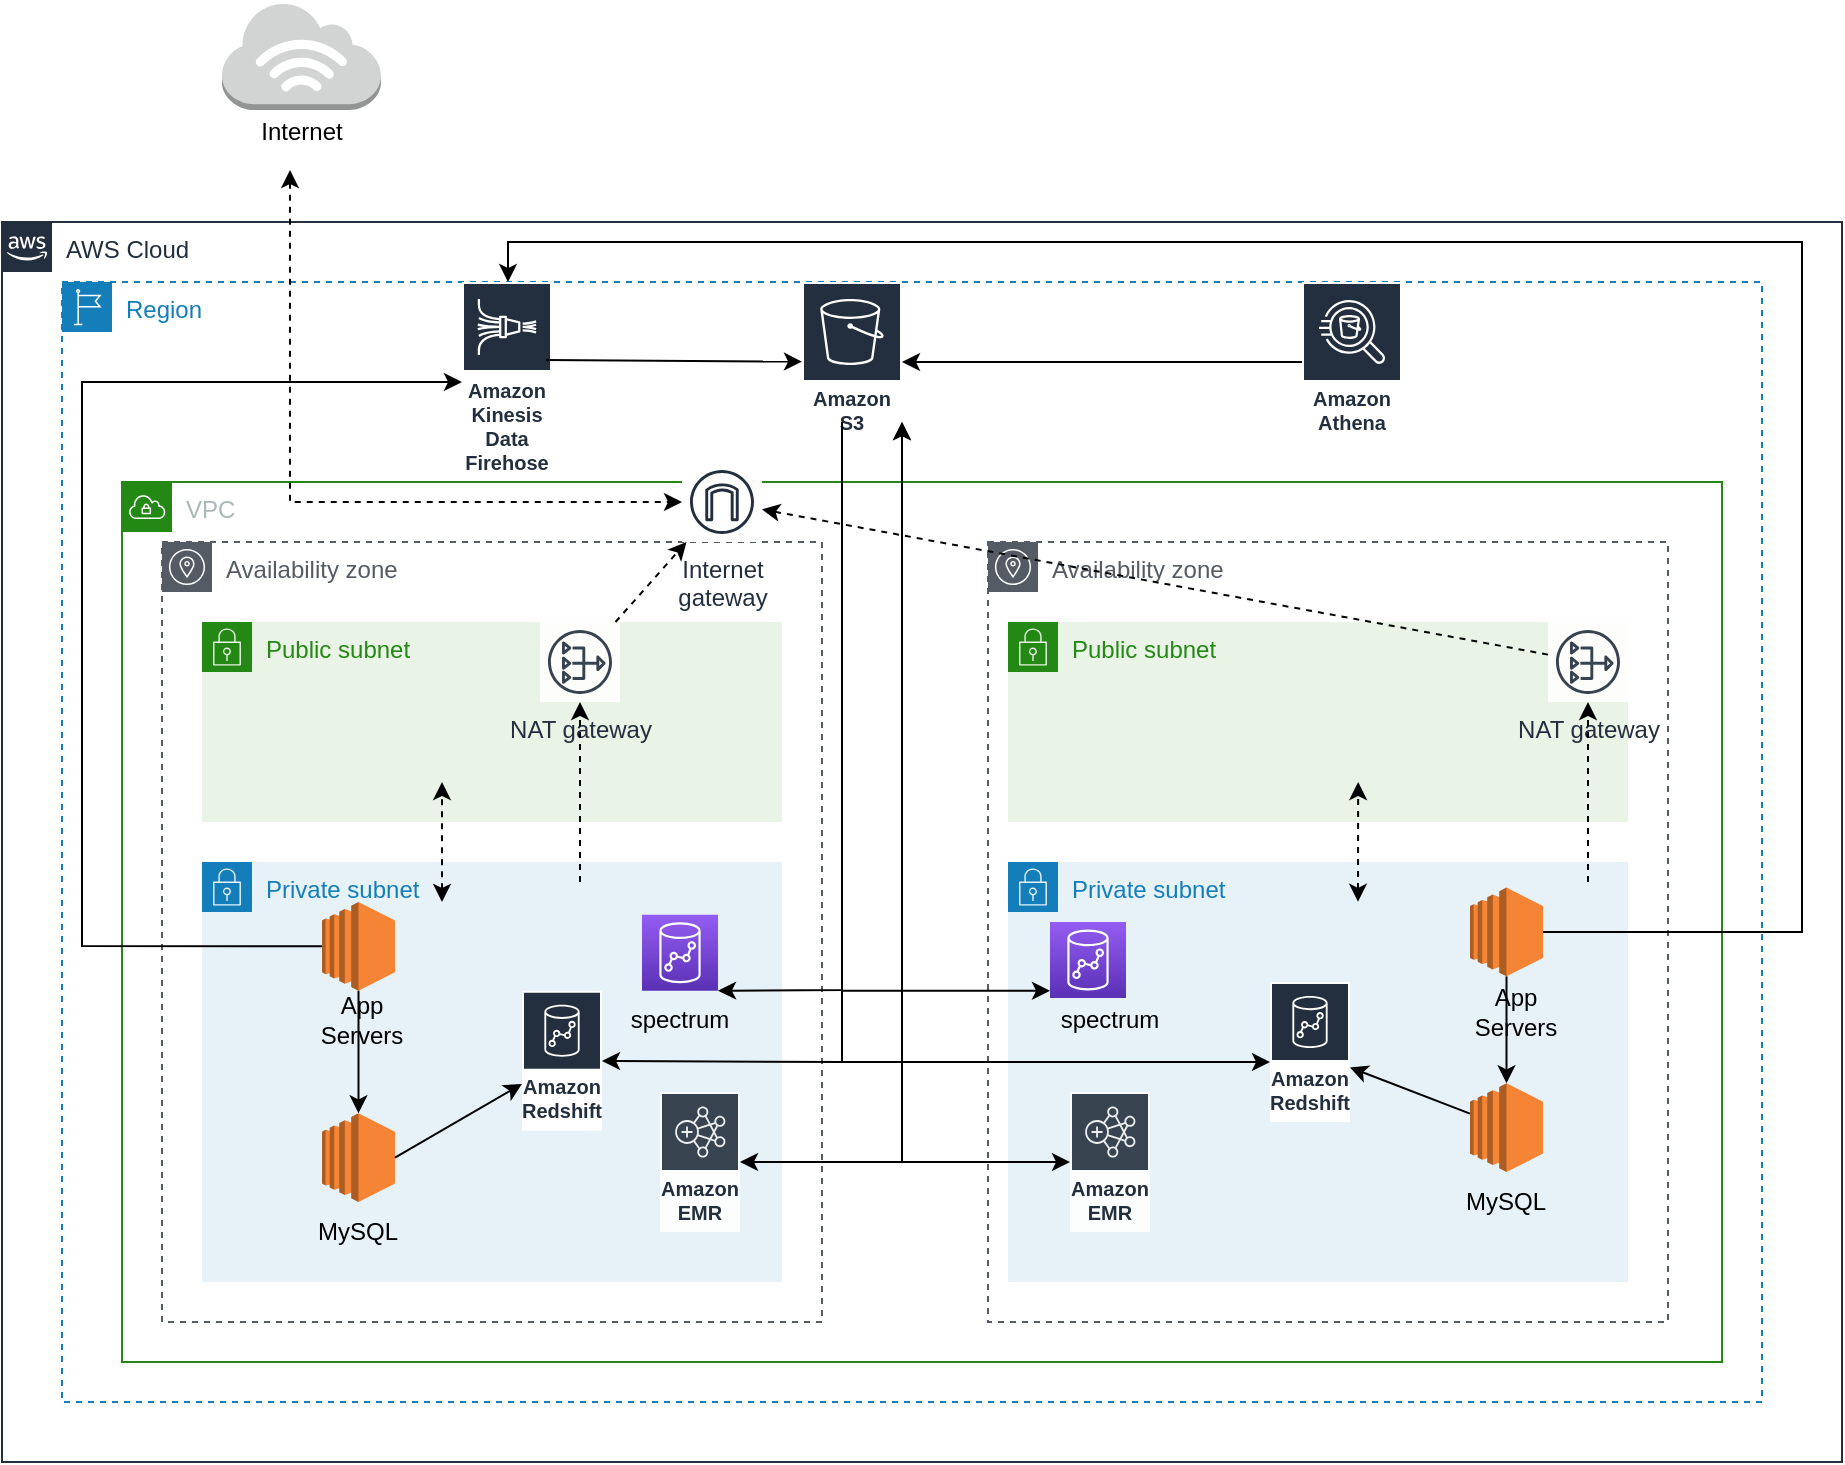 <mxfile version="16.6.4" type="github">
  <diagram id="yhKweA5VbCMmsTNcMobQ" name="Page-1">
    <mxGraphModel dx="1422" dy="1907" grid="1" gridSize="10" guides="1" tooltips="1" connect="1" arrows="1" fold="1" page="1" pageScale="1" pageWidth="850" pageHeight="1100" math="0" shadow="0">
      <root>
        <mxCell id="0" />
        <mxCell id="1" parent="0" />
        <mxCell id="7ADdNedlcQ4gWojdDxL4-1" value="AWS Cloud" style="points=[[0,0],[0.25,0],[0.5,0],[0.75,0],[1,0],[1,0.25],[1,0.5],[1,0.75],[1,1],[0.75,1],[0.5,1],[0.25,1],[0,1],[0,0.75],[0,0.5],[0,0.25]];outlineConnect=0;gradientColor=none;html=1;whiteSpace=wrap;fontSize=12;fontStyle=0;container=1;pointerEvents=0;collapsible=0;recursiveResize=0;shape=mxgraph.aws4.group;grIcon=mxgraph.aws4.group_aws_cloud_alt;strokeColor=#232F3E;fillColor=none;verticalAlign=top;align=left;spacingLeft=30;fontColor=#232F3E;dashed=0;" parent="1" vertex="1">
          <mxGeometry x="10" y="80" width="920" height="620" as="geometry" />
        </mxCell>
        <mxCell id="7ADdNedlcQ4gWojdDxL4-2" value="Region" style="points=[[0,0],[0.25,0],[0.5,0],[0.75,0],[1,0],[1,0.25],[1,0.5],[1,0.75],[1,1],[0.75,1],[0.5,1],[0.25,1],[0,1],[0,0.75],[0,0.5],[0,0.25]];outlineConnect=0;gradientColor=none;html=1;whiteSpace=wrap;fontSize=12;fontStyle=0;container=1;pointerEvents=0;collapsible=0;recursiveResize=0;shape=mxgraph.aws4.group;grIcon=mxgraph.aws4.group_region;strokeColor=#147EBA;fillColor=none;verticalAlign=top;align=left;spacingLeft=30;fontColor=#147EBA;dashed=1;" parent="1" vertex="1">
          <mxGeometry x="40" y="110" width="850" height="560" as="geometry" />
        </mxCell>
        <mxCell id="7ADdNedlcQ4gWojdDxL4-28" value="Amazon Kinesis Data Firehose" style="sketch=0;outlineConnect=0;fontColor=#232F3E;gradientColor=none;strokeColor=#ffffff;fillColor=#232F3E;dashed=0;verticalLabelPosition=middle;verticalAlign=bottom;align=center;html=1;whiteSpace=wrap;fontSize=10;fontStyle=1;spacing=3;shape=mxgraph.aws4.productIcon;prIcon=mxgraph.aws4.kinesis_data_firehose;" parent="7ADdNedlcQ4gWojdDxL4-2" vertex="1">
          <mxGeometry x="200" width="45" height="100" as="geometry" />
        </mxCell>
        <mxCell id="7ADdNedlcQ4gWojdDxL4-30" value="Amazon S3" style="sketch=0;outlineConnect=0;fontColor=#232F3E;gradientColor=none;strokeColor=#ffffff;fillColor=#232F3E;dashed=0;verticalLabelPosition=middle;verticalAlign=bottom;align=center;html=1;whiteSpace=wrap;fontSize=10;fontStyle=1;spacing=3;shape=mxgraph.aws4.productIcon;prIcon=mxgraph.aws4.s3;" parent="7ADdNedlcQ4gWojdDxL4-2" vertex="1">
          <mxGeometry x="370" width="50" height="80" as="geometry" />
        </mxCell>
        <mxCell id="7ADdNedlcQ4gWojdDxL4-39" value="Amazon Athena" style="sketch=0;outlineConnect=0;fontColor=#232F3E;gradientColor=none;strokeColor=#ffffff;fillColor=#232F3E;dashed=0;verticalLabelPosition=middle;verticalAlign=bottom;align=center;html=1;whiteSpace=wrap;fontSize=10;fontStyle=1;spacing=3;shape=mxgraph.aws4.productIcon;prIcon=mxgraph.aws4.athena;" parent="7ADdNedlcQ4gWojdDxL4-2" vertex="1">
          <mxGeometry x="620" width="50" height="80" as="geometry" />
        </mxCell>
        <mxCell id="7ADdNedlcQ4gWojdDxL4-57" value="" style="endArrow=classic;html=1;rounded=0;" parent="7ADdNedlcQ4gWojdDxL4-2" source="7ADdNedlcQ4gWojdDxL4-39" target="7ADdNedlcQ4gWojdDxL4-30" edge="1">
          <mxGeometry width="50" height="50" relative="1" as="geometry">
            <mxPoint x="360" y="310" as="sourcePoint" />
            <mxPoint x="410" y="260" as="targetPoint" />
          </mxGeometry>
        </mxCell>
        <mxCell id="7ADdNedlcQ4gWojdDxL4-58" value="" style="endArrow=classic;html=1;rounded=0;exitX=0.933;exitY=0.39;exitDx=0;exitDy=0;exitPerimeter=0;" parent="7ADdNedlcQ4gWojdDxL4-2" source="7ADdNedlcQ4gWojdDxL4-28" target="7ADdNedlcQ4gWojdDxL4-30" edge="1">
          <mxGeometry width="50" height="50" relative="1" as="geometry">
            <mxPoint x="290" y="40" as="sourcePoint" />
            <mxPoint x="410" y="260" as="targetPoint" />
          </mxGeometry>
        </mxCell>
        <mxCell id="7ADdNedlcQ4gWojdDxL4-3" value="VPC" style="points=[[0,0],[0.25,0],[0.5,0],[0.75,0],[1,0],[1,0.25],[1,0.5],[1,0.75],[1,1],[0.75,1],[0.5,1],[0.25,1],[0,1],[0,0.75],[0,0.5],[0,0.25]];outlineConnect=0;gradientColor=none;html=1;whiteSpace=wrap;fontSize=12;fontStyle=0;container=1;pointerEvents=0;collapsible=0;recursiveResize=0;shape=mxgraph.aws4.group;grIcon=mxgraph.aws4.group_vpc;strokeColor=#248814;fillColor=none;verticalAlign=top;align=left;spacingLeft=30;fontColor=#AAB7B8;dashed=0;" parent="1" vertex="1">
          <mxGeometry x="70" y="210" width="800" height="440" as="geometry" />
        </mxCell>
        <mxCell id="7ADdNedlcQ4gWojdDxL4-6" value="Availability zone" style="sketch=0;outlineConnect=0;gradientColor=none;html=1;whiteSpace=wrap;fontSize=12;fontStyle=0;shape=mxgraph.aws4.group;grIcon=mxgraph.aws4.group_availability_zone;strokeColor=#545B64;fillColor=none;verticalAlign=top;align=left;spacingLeft=30;fontColor=#545B64;dashed=1;" parent="7ADdNedlcQ4gWojdDxL4-3" vertex="1">
          <mxGeometry x="20" y="30" width="330" height="390" as="geometry" />
        </mxCell>
        <mxCell id="7ADdNedlcQ4gWojdDxL4-7" value="Availability zone" style="sketch=0;outlineConnect=0;gradientColor=none;html=1;whiteSpace=wrap;fontSize=12;fontStyle=0;shape=mxgraph.aws4.group;grIcon=mxgraph.aws4.group_availability_zone;strokeColor=#545B64;fillColor=none;verticalAlign=top;align=left;spacingLeft=30;fontColor=#545B64;dashed=1;" parent="7ADdNedlcQ4gWojdDxL4-3" vertex="1">
          <mxGeometry x="433" y="30" width="340" height="390" as="geometry" />
        </mxCell>
        <mxCell id="7ADdNedlcQ4gWojdDxL4-8" value="Internet&#xa;gateway" style="sketch=0;outlineConnect=0;fontColor=#232F3E;gradientColor=none;strokeColor=#232F3E;fillColor=#ffffff;dashed=0;verticalLabelPosition=bottom;verticalAlign=top;align=center;html=1;fontSize=12;fontStyle=0;aspect=fixed;shape=mxgraph.aws4.resourceIcon;resIcon=mxgraph.aws4.internet_gateway;" parent="7ADdNedlcQ4gWojdDxL4-3" vertex="1">
          <mxGeometry x="280" y="-10" width="40" height="40" as="geometry" />
        </mxCell>
        <mxCell id="7ADdNedlcQ4gWojdDxL4-9" value="Public subnet" style="points=[[0,0],[0.25,0],[0.5,0],[0.75,0],[1,0],[1,0.25],[1,0.5],[1,0.75],[1,1],[0.75,1],[0.5,1],[0.25,1],[0,1],[0,0.75],[0,0.5],[0,0.25]];outlineConnect=0;gradientColor=none;html=1;whiteSpace=wrap;fontSize=12;fontStyle=0;container=1;pointerEvents=0;collapsible=0;recursiveResize=0;shape=mxgraph.aws4.group;grIcon=mxgraph.aws4.group_security_group;grStroke=0;strokeColor=#248814;fillColor=#E9F3E6;verticalAlign=top;align=left;spacingLeft=30;fontColor=#248814;dashed=0;" parent="7ADdNedlcQ4gWojdDxL4-3" vertex="1">
          <mxGeometry x="40" y="70" width="290" height="100" as="geometry" />
        </mxCell>
        <mxCell id="7ADdNedlcQ4gWojdDxL4-36" value="NAT gateway" style="sketch=0;outlineConnect=0;fontColor=#232F3E;gradientColor=none;strokeColor=#232F3E;fillColor=#ffffff;dashed=0;verticalLabelPosition=bottom;verticalAlign=top;align=center;html=1;fontSize=12;fontStyle=0;aspect=fixed;shape=mxgraph.aws4.resourceIcon;resIcon=mxgraph.aws4.nat_gateway;opacity=90;" parent="7ADdNedlcQ4gWojdDxL4-9" vertex="1">
          <mxGeometry x="169" width="40" height="40" as="geometry" />
        </mxCell>
        <mxCell id="7ADdNedlcQ4gWojdDxL4-10" value="Private subnet" style="points=[[0,0],[0.25,0],[0.5,0],[0.75,0],[1,0],[1,0.25],[1,0.5],[1,0.75],[1,1],[0.75,1],[0.5,1],[0.25,1],[0,1],[0,0.75],[0,0.5],[0,0.25]];outlineConnect=0;gradientColor=none;html=1;whiteSpace=wrap;fontSize=12;fontStyle=0;container=1;pointerEvents=0;collapsible=0;recursiveResize=0;shape=mxgraph.aws4.group;grIcon=mxgraph.aws4.group_security_group;grStroke=0;strokeColor=#147EBA;fillColor=#E6F2F8;verticalAlign=top;align=left;spacingLeft=30;fontColor=#147EBA;dashed=0;" parent="7ADdNedlcQ4gWojdDxL4-3" vertex="1">
          <mxGeometry x="40" y="190" width="290" height="210" as="geometry" />
        </mxCell>
        <mxCell id="7ADdNedlcQ4gWojdDxL4-14" value="" style="outlineConnect=0;dashed=0;verticalLabelPosition=bottom;verticalAlign=top;align=center;html=1;shape=mxgraph.aws3.ec2;fillColor=#F58534;gradientColor=none;aspect=fixed;" parent="7ADdNedlcQ4gWojdDxL4-10" vertex="1">
          <mxGeometry x="60" y="125.63" width="36.5" height="44.37" as="geometry" />
        </mxCell>
        <mxCell id="7ADdNedlcQ4gWojdDxL4-13" value="" style="outlineConnect=0;dashed=0;verticalLabelPosition=bottom;verticalAlign=top;align=center;html=1;shape=mxgraph.aws3.ec2;fillColor=#F58534;gradientColor=none;aspect=fixed;" parent="7ADdNedlcQ4gWojdDxL4-10" vertex="1">
          <mxGeometry x="60" y="20" width="36.5" height="44.37" as="geometry" />
        </mxCell>
        <mxCell id="7ADdNedlcQ4gWojdDxL4-26" value="MySQL" style="text;html=1;strokeColor=none;fillColor=none;align=center;verticalAlign=middle;whiteSpace=wrap;rounded=0;opacity=70;" parent="7ADdNedlcQ4gWojdDxL4-10" vertex="1">
          <mxGeometry x="48.25" y="170" width="60" height="30" as="geometry" />
        </mxCell>
        <mxCell id="7ADdNedlcQ4gWojdDxL4-43" value="" style="sketch=0;points=[[0,0,0],[0.25,0,0],[0.5,0,0],[0.75,0,0],[1,0,0],[0,1,0],[0.25,1,0],[0.5,1,0],[0.75,1,0],[1,1,0],[0,0.25,0],[0,0.5,0],[0,0.75,0],[1,0.25,0],[1,0.5,0],[1,0.75,0]];outlineConnect=0;fontColor=#232F3E;gradientColor=#945DF2;gradientDirection=north;fillColor=#5A30B5;strokeColor=#ffffff;dashed=0;verticalLabelPosition=bottom;verticalAlign=top;align=center;html=1;fontSize=12;fontStyle=0;aspect=fixed;shape=mxgraph.aws4.resourceIcon;resIcon=mxgraph.aws4.redshift;" parent="7ADdNedlcQ4gWojdDxL4-10" vertex="1">
          <mxGeometry x="220" y="26.37" width="38" height="38" as="geometry" />
        </mxCell>
        <mxCell id="7ADdNedlcQ4gWojdDxL4-48" value="" style="endArrow=classic;html=1;rounded=0;" parent="7ADdNedlcQ4gWojdDxL4-10" source="7ADdNedlcQ4gWojdDxL4-13" target="7ADdNedlcQ4gWojdDxL4-14" edge="1">
          <mxGeometry width="50" height="50" relative="1" as="geometry">
            <mxPoint x="290" y="20" as="sourcePoint" />
            <mxPoint x="340" y="-30" as="targetPoint" />
          </mxGeometry>
        </mxCell>
        <mxCell id="7ADdNedlcQ4gWojdDxL4-45" value="spectrum" style="text;html=1;strokeColor=none;fillColor=none;align=center;verticalAlign=middle;whiteSpace=wrap;rounded=0;opacity=70;" parent="7ADdNedlcQ4gWojdDxL4-10" vertex="1">
          <mxGeometry x="209" y="64.37" width="60" height="30" as="geometry" />
        </mxCell>
        <mxCell id="7ADdNedlcQ4gWojdDxL4-11" value="Public subnet" style="points=[[0,0],[0.25,0],[0.5,0],[0.75,0],[1,0],[1,0.25],[1,0.5],[1,0.75],[1,1],[0.75,1],[0.5,1],[0.25,1],[0,1],[0,0.75],[0,0.5],[0,0.25]];outlineConnect=0;gradientColor=none;html=1;whiteSpace=wrap;fontSize=12;fontStyle=0;container=1;pointerEvents=0;collapsible=0;recursiveResize=0;shape=mxgraph.aws4.group;grIcon=mxgraph.aws4.group_security_group;grStroke=0;strokeColor=#248814;fillColor=#E9F3E6;verticalAlign=top;align=left;spacingLeft=30;fontColor=#248814;dashed=0;" parent="7ADdNedlcQ4gWojdDxL4-3" vertex="1">
          <mxGeometry x="443" y="70" width="310" height="100" as="geometry" />
        </mxCell>
        <mxCell id="7ADdNedlcQ4gWojdDxL4-37" value="NAT gateway" style="sketch=0;outlineConnect=0;fontColor=#232F3E;gradientColor=none;strokeColor=#232F3E;fillColor=#ffffff;dashed=0;verticalLabelPosition=bottom;verticalAlign=top;align=center;html=1;fontSize=12;fontStyle=0;aspect=fixed;shape=mxgraph.aws4.resourceIcon;resIcon=mxgraph.aws4.nat_gateway;opacity=90;" parent="7ADdNedlcQ4gWojdDxL4-11" vertex="1">
          <mxGeometry x="270" width="40" height="40" as="geometry" />
        </mxCell>
        <mxCell id="7ADdNedlcQ4gWojdDxL4-12" value="Private subnet" style="points=[[0,0],[0.25,0],[0.5,0],[0.75,0],[1,0],[1,0.25],[1,0.5],[1,0.75],[1,1],[0.75,1],[0.5,1],[0.25,1],[0,1],[0,0.75],[0,0.5],[0,0.25]];outlineConnect=0;gradientColor=none;html=1;whiteSpace=wrap;fontSize=12;fontStyle=0;container=1;pointerEvents=0;collapsible=0;recursiveResize=0;shape=mxgraph.aws4.group;grIcon=mxgraph.aws4.group_security_group;grStroke=0;strokeColor=#147EBA;fillColor=#E6F2F8;verticalAlign=top;align=left;spacingLeft=30;fontColor=#147EBA;dashed=0;" parent="7ADdNedlcQ4gWojdDxL4-3" vertex="1">
          <mxGeometry x="443" y="190" width="310" height="210" as="geometry" />
        </mxCell>
        <mxCell id="UInEQlLYZHfzDErxerFb-12" style="orthogonalLoop=1;jettySize=auto;html=1;rounded=0;" edge="1" parent="7ADdNedlcQ4gWojdDxL4-12" source="7ADdNedlcQ4gWojdDxL4-17" target="7ADdNedlcQ4gWojdDxL4-42">
          <mxGeometry relative="1" as="geometry" />
        </mxCell>
        <mxCell id="7ADdNedlcQ4gWojdDxL4-17" value="" style="outlineConnect=0;dashed=0;verticalLabelPosition=bottom;verticalAlign=top;align=center;html=1;shape=mxgraph.aws3.ec2;fillColor=#F58534;gradientColor=none;aspect=fixed;" parent="7ADdNedlcQ4gWojdDxL4-12" vertex="1">
          <mxGeometry x="231" y="110.63" width="36.5" height="44.37" as="geometry" />
        </mxCell>
        <mxCell id="7ADdNedlcQ4gWojdDxL4-23" value="MySQL" style="text;html=1;strokeColor=none;fillColor=none;align=center;verticalAlign=middle;whiteSpace=wrap;rounded=0;opacity=70;" parent="7ADdNedlcQ4gWojdDxL4-12" vertex="1">
          <mxGeometry x="219.25" y="155" width="60" height="30" as="geometry" />
        </mxCell>
        <mxCell id="7ADdNedlcQ4gWojdDxL4-40" value="Amazon EMR" style="sketch=0;outlineConnect=0;fontColor=#232F3E;gradientColor=none;strokeColor=#ffffff;fillColor=#232F3E;dashed=0;verticalLabelPosition=middle;verticalAlign=bottom;align=center;html=1;whiteSpace=wrap;fontSize=10;fontStyle=1;spacing=3;shape=mxgraph.aws4.productIcon;prIcon=mxgraph.aws4.emr;opacity=90;" parent="7ADdNedlcQ4gWojdDxL4-12" vertex="1">
          <mxGeometry x="31" y="115" width="40" height="70" as="geometry" />
        </mxCell>
        <mxCell id="7ADdNedlcQ4gWojdDxL4-42" value="Amazon Redshift" style="sketch=0;outlineConnect=0;fontColor=#232F3E;gradientColor=none;strokeColor=#ffffff;fillColor=#232F3E;dashed=0;verticalLabelPosition=middle;verticalAlign=bottom;align=center;html=1;whiteSpace=wrap;fontSize=10;fontStyle=1;spacing=3;shape=mxgraph.aws4.productIcon;prIcon=mxgraph.aws4.redshift;" parent="7ADdNedlcQ4gWojdDxL4-12" vertex="1">
          <mxGeometry x="131" y="60" width="40" height="70" as="geometry" />
        </mxCell>
        <mxCell id="7ADdNedlcQ4gWojdDxL4-78" value="" style="endArrow=classic;html=1;rounded=0;dashed=1;" parent="7ADdNedlcQ4gWojdDxL4-12" target="7ADdNedlcQ4gWojdDxL4-37" edge="1">
          <mxGeometry width="50" height="50" relative="1" as="geometry">
            <mxPoint x="290" y="10" as="sourcePoint" />
            <mxPoint x="290" y="-40" as="targetPoint" />
          </mxGeometry>
        </mxCell>
        <mxCell id="7ADdNedlcQ4gWojdDxL4-82" value="" style="endArrow=classic;startArrow=classic;html=1;rounded=0;dashed=1;entryX=0.412;entryY=0.308;entryDx=0;entryDy=0;entryPerimeter=0;" parent="7ADdNedlcQ4gWojdDxL4-12" edge="1">
          <mxGeometry width="50" height="50" relative="1" as="geometry">
            <mxPoint x="175" y="19.88" as="sourcePoint" />
            <mxPoint x="175.08" y="-40.0" as="targetPoint" />
          </mxGeometry>
        </mxCell>
        <mxCell id="7ADdNedlcQ4gWojdDxL4-25" value="App Servers" style="text;html=1;strokeColor=none;fillColor=none;align=center;verticalAlign=middle;whiteSpace=wrap;rounded=0;opacity=70;" parent="7ADdNedlcQ4gWojdDxL4-12" vertex="1">
          <mxGeometry x="224" y="60" width="60" height="30" as="geometry" />
        </mxCell>
        <mxCell id="7ADdNedlcQ4gWojdDxL4-46" value="spectrum" style="text;html=1;strokeColor=none;fillColor=none;align=center;verticalAlign=middle;whiteSpace=wrap;rounded=0;opacity=70;" parent="7ADdNedlcQ4gWojdDxL4-12" vertex="1">
          <mxGeometry x="21" y="64.37" width="60" height="30" as="geometry" />
        </mxCell>
        <mxCell id="7ADdNedlcQ4gWojdDxL4-22" value="App Servers" style="text;html=1;strokeColor=none;fillColor=none;align=center;verticalAlign=middle;whiteSpace=wrap;rounded=0;opacity=70;" parent="7ADdNedlcQ4gWojdDxL4-3" vertex="1">
          <mxGeometry x="90" y="254.37" width="60" height="30" as="geometry" />
        </mxCell>
        <mxCell id="7ADdNedlcQ4gWojdDxL4-65" value="" style="endArrow=classic;html=1;rounded=0;dashed=1;" parent="7ADdNedlcQ4gWojdDxL4-3" source="7ADdNedlcQ4gWojdDxL4-36" target="7ADdNedlcQ4gWojdDxL4-8" edge="1">
          <mxGeometry width="50" height="50" relative="1" as="geometry">
            <mxPoint x="330" y="210" as="sourcePoint" />
            <mxPoint x="380" y="160" as="targetPoint" />
          </mxGeometry>
        </mxCell>
        <mxCell id="7ADdNedlcQ4gWojdDxL4-77" value="" style="endArrow=classic;html=1;rounded=0;dashed=1;" parent="7ADdNedlcQ4gWojdDxL4-3" target="7ADdNedlcQ4gWojdDxL4-36" edge="1">
          <mxGeometry width="50" height="50" relative="1" as="geometry">
            <mxPoint x="229" y="200" as="sourcePoint" />
            <mxPoint x="220" y="150" as="targetPoint" />
          </mxGeometry>
        </mxCell>
        <mxCell id="7ADdNedlcQ4gWojdDxL4-80" value="" style="endArrow=classic;startArrow=classic;html=1;rounded=0;dashed=1;" parent="7ADdNedlcQ4gWojdDxL4-3" edge="1">
          <mxGeometry width="50" height="50" relative="1" as="geometry">
            <mxPoint x="160" y="210" as="sourcePoint" />
            <mxPoint x="160" y="150" as="targetPoint" />
          </mxGeometry>
        </mxCell>
        <mxCell id="7ADdNedlcQ4gWojdDxL4-49" value="" style="endArrow=classic;html=1;exitX=1;exitY=0.5;exitDx=0;exitDy=0;exitPerimeter=0;curved=1;" parent="7ADdNedlcQ4gWojdDxL4-3" source="7ADdNedlcQ4gWojdDxL4-14" edge="1" target="7ADdNedlcQ4gWojdDxL4-41">
          <mxGeometry width="50" height="50" relative="1" as="geometry">
            <mxPoint x="330" y="210" as="sourcePoint" />
            <mxPoint x="200" y="338" as="targetPoint" />
          </mxGeometry>
        </mxCell>
        <mxCell id="7ADdNedlcQ4gWojdDxL4-41" value="Amazon Redshift" style="sketch=0;outlineConnect=0;fontColor=#232F3E;gradientColor=none;strokeColor=#ffffff;fillColor=#232F3E;dashed=0;verticalLabelPosition=middle;verticalAlign=bottom;align=center;html=1;whiteSpace=wrap;fontSize=10;fontStyle=1;spacing=3;shape=mxgraph.aws4.productIcon;prIcon=mxgraph.aws4.redshift;" parent="7ADdNedlcQ4gWojdDxL4-3" vertex="1">
          <mxGeometry x="200" y="254.37" width="40" height="70" as="geometry" />
        </mxCell>
        <mxCell id="UInEQlLYZHfzDErxerFb-8" style="edgeStyle=orthogonalEdgeStyle;rounded=0;orthogonalLoop=1;jettySize=auto;html=1;" edge="1" parent="7ADdNedlcQ4gWojdDxL4-3" source="7ADdNedlcQ4gWojdDxL4-15" target="7ADdNedlcQ4gWojdDxL4-17">
          <mxGeometry relative="1" as="geometry" />
        </mxCell>
        <mxCell id="7ADdNedlcQ4gWojdDxL4-15" value="" style="outlineConnect=0;dashed=0;verticalLabelPosition=bottom;verticalAlign=top;align=center;html=1;shape=mxgraph.aws3.ec2;fillColor=#F58534;gradientColor=none;aspect=fixed;" parent="7ADdNedlcQ4gWojdDxL4-3" vertex="1">
          <mxGeometry x="674" y="202.81" width="36.5" height="44.37" as="geometry" />
        </mxCell>
        <mxCell id="7ADdNedlcQ4gWojdDxL4-44" value="" style="sketch=0;points=[[0,0,0],[0.25,0,0],[0.5,0,0],[0.75,0,0],[1,0,0],[0,1,0],[0.25,1,0],[0.5,1,0],[0.75,1,0],[1,1,0],[0,0.25,0],[0,0.5,0],[0,0.75,0],[1,0.25,0],[1,0.5,0],[1,0.75,0]];outlineConnect=0;fontColor=#232F3E;gradientColor=#945DF2;gradientDirection=north;fillColor=#5A30B5;strokeColor=#ffffff;dashed=0;verticalLabelPosition=bottom;verticalAlign=top;align=center;html=1;fontSize=12;fontStyle=0;aspect=fixed;shape=mxgraph.aws4.resourceIcon;resIcon=mxgraph.aws4.redshift;" parent="7ADdNedlcQ4gWojdDxL4-3" vertex="1">
          <mxGeometry x="464" y="220" width="38" height="38" as="geometry" />
        </mxCell>
        <mxCell id="UInEQlLYZHfzDErxerFb-11" value="" style="endArrow=classic;html=1;rounded=0;dashed=1;" edge="1" parent="7ADdNedlcQ4gWojdDxL4-3" source="7ADdNedlcQ4gWojdDxL4-37" target="7ADdNedlcQ4gWojdDxL4-8">
          <mxGeometry width="50" height="50" relative="1" as="geometry">
            <mxPoint x="256.75" y="80" as="sourcePoint" />
            <mxPoint x="330" y="40" as="targetPoint" />
          </mxGeometry>
        </mxCell>
        <mxCell id="7ADdNedlcQ4gWojdDxL4-38" value="Amazon EMR" style="sketch=0;outlineConnect=0;fontColor=#232F3E;gradientColor=none;strokeColor=#ffffff;fillColor=#232F3E;dashed=0;verticalLabelPosition=middle;verticalAlign=bottom;align=center;html=1;whiteSpace=wrap;fontSize=10;fontStyle=1;spacing=3;shape=mxgraph.aws4.productIcon;prIcon=mxgraph.aws4.emr;opacity=90;" parent="7ADdNedlcQ4gWojdDxL4-3" vertex="1">
          <mxGeometry x="269" y="305" width="40" height="70" as="geometry" />
        </mxCell>
        <mxCell id="7ADdNedlcQ4gWojdDxL4-53" value="" style="endArrow=classic;html=1;rounded=0;" parent="1" target="7ADdNedlcQ4gWojdDxL4-41" edge="1">
          <mxGeometry width="50" height="50" relative="1" as="geometry">
            <mxPoint x="430" y="190" as="sourcePoint" />
            <mxPoint x="450" y="370" as="targetPoint" />
            <Array as="points">
              <mxPoint x="430" y="500" />
            </Array>
          </mxGeometry>
        </mxCell>
        <mxCell id="7ADdNedlcQ4gWojdDxL4-54" value="" style="endArrow=classic;html=1;rounded=0;entryX=1;entryY=1;entryDx=0;entryDy=0;entryPerimeter=0;" parent="1" target="7ADdNedlcQ4gWojdDxL4-43" edge="1">
          <mxGeometry width="50" height="50" relative="1" as="geometry">
            <mxPoint x="430" y="180" as="sourcePoint" />
            <mxPoint x="450" y="370" as="targetPoint" />
            <Array as="points">
              <mxPoint x="430" y="464" />
            </Array>
          </mxGeometry>
        </mxCell>
        <mxCell id="7ADdNedlcQ4gWojdDxL4-59" value="" style="endArrow=classic;startArrow=classic;html=1;rounded=0;" parent="1" source="7ADdNedlcQ4gWojdDxL4-38" edge="1">
          <mxGeometry width="50" height="50" relative="1" as="geometry">
            <mxPoint x="400" y="420" as="sourcePoint" />
            <mxPoint x="460" y="180" as="targetPoint" />
            <Array as="points">
              <mxPoint x="460" y="550" />
            </Array>
          </mxGeometry>
        </mxCell>
        <mxCell id="7ADdNedlcQ4gWojdDxL4-69" value="" style="outlineConnect=0;dashed=0;verticalLabelPosition=bottom;verticalAlign=top;align=center;html=1;shape=mxgraph.aws3.internet_3;fillColor=#D2D3D3;gradientColor=none;" parent="1" vertex="1">
          <mxGeometry x="120" y="-30" width="79.5" height="54" as="geometry" />
        </mxCell>
        <mxCell id="7ADdNedlcQ4gWojdDxL4-72" value="Internet" style="text;html=1;strokeColor=none;fillColor=none;align=center;verticalAlign=middle;whiteSpace=wrap;rounded=0;opacity=70;" parent="1" vertex="1">
          <mxGeometry x="130" y="20" width="60" height="30" as="geometry" />
        </mxCell>
        <mxCell id="7ADdNedlcQ4gWojdDxL4-75" value="" style="endArrow=classic;startArrow=classic;html=1;rounded=0;dashed=1;" parent="1" target="7ADdNedlcQ4gWojdDxL4-8" edge="1">
          <mxGeometry width="50" height="50" relative="1" as="geometry">
            <mxPoint x="154" y="54" as="sourcePoint" />
            <mxPoint x="450" y="270" as="targetPoint" />
            <Array as="points">
              <mxPoint x="154" y="220" />
            </Array>
          </mxGeometry>
        </mxCell>
        <mxCell id="7ADdNedlcQ4gWojdDxL4-83" value="" style="endArrow=classic;html=1;rounded=0;" parent="1" source="7ADdNedlcQ4gWojdDxL4-13" target="7ADdNedlcQ4gWojdDxL4-28" edge="1">
          <mxGeometry width="50" height="50" relative="1" as="geometry">
            <mxPoint x="400" y="420" as="sourcePoint" />
            <mxPoint x="450" y="370" as="targetPoint" />
            <Array as="points">
              <mxPoint x="50" y="442" />
              <mxPoint x="50" y="160" />
            </Array>
          </mxGeometry>
        </mxCell>
        <mxCell id="UInEQlLYZHfzDErxerFb-5" style="edgeStyle=orthogonalEdgeStyle;rounded=0;orthogonalLoop=1;jettySize=auto;html=1;entryX=0;entryY=0;entryDx=0;entryDy=0;" edge="1" parent="1" source="7ADdNedlcQ4gWojdDxL4-30" target="7ADdNedlcQ4gWojdDxL4-46">
          <mxGeometry relative="1" as="geometry">
            <Array as="points">
              <mxPoint x="430" y="464" />
            </Array>
          </mxGeometry>
        </mxCell>
        <mxCell id="UInEQlLYZHfzDErxerFb-6" value="" style="endArrow=classic;startArrow=classic;html=1;rounded=0;" edge="1" parent="1" source="7ADdNedlcQ4gWojdDxL4-40">
          <mxGeometry width="50" height="50" relative="1" as="geometry">
            <mxPoint x="389" y="555" as="sourcePoint" />
            <mxPoint x="460" y="180" as="targetPoint" />
            <Array as="points">
              <mxPoint x="460" y="550" />
              <mxPoint x="460" y="200" />
            </Array>
          </mxGeometry>
        </mxCell>
        <mxCell id="UInEQlLYZHfzDErxerFb-10" style="edgeStyle=orthogonalEdgeStyle;rounded=0;orthogonalLoop=1;jettySize=auto;html=1;" edge="1" parent="1" source="7ADdNedlcQ4gWojdDxL4-30" target="7ADdNedlcQ4gWojdDxL4-42">
          <mxGeometry relative="1" as="geometry">
            <Array as="points">
              <mxPoint x="430" y="500" />
            </Array>
          </mxGeometry>
        </mxCell>
        <mxCell id="UInEQlLYZHfzDErxerFb-13" style="edgeStyle=orthogonalEdgeStyle;orthogonalLoop=1;jettySize=auto;html=1;rounded=0;" edge="1" parent="1" source="7ADdNedlcQ4gWojdDxL4-15" target="7ADdNedlcQ4gWojdDxL4-28">
          <mxGeometry relative="1" as="geometry">
            <Array as="points">
              <mxPoint x="910" y="435" />
              <mxPoint x="910" y="90" />
              <mxPoint x="263" y="90" />
            </Array>
          </mxGeometry>
        </mxCell>
      </root>
    </mxGraphModel>
  </diagram>
</mxfile>
